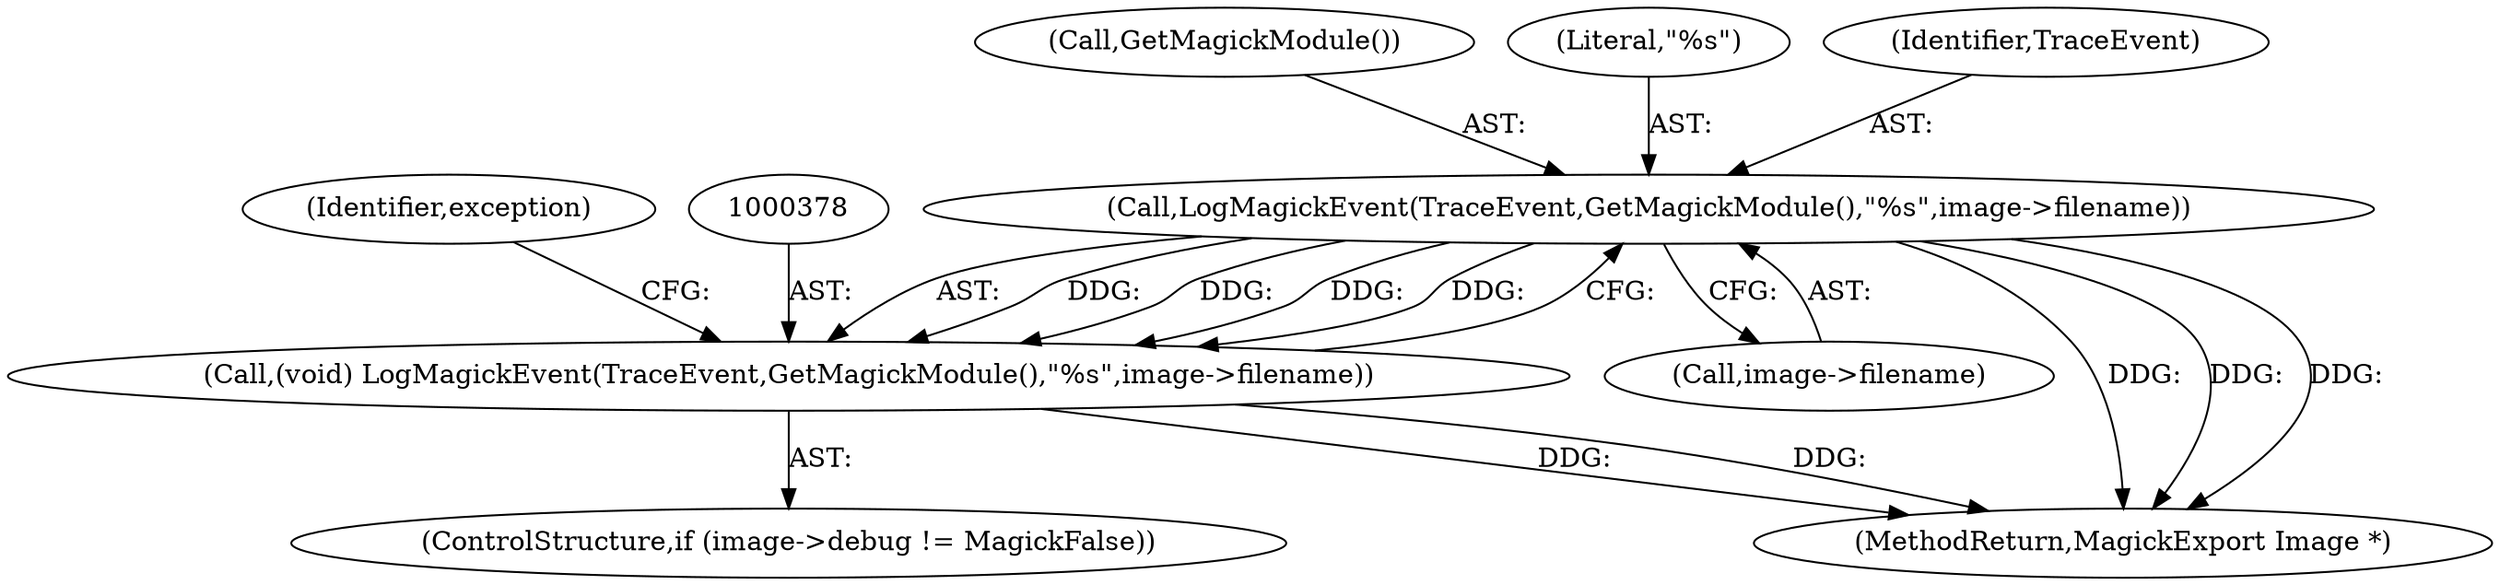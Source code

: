 digraph "0_ImageMagick_d4fc44b58a14f76b1ac997517d742ee12c9dc5d3@pointer" {
"1000379" [label="(Call,LogMagickEvent(TraceEvent,GetMagickModule(),\"%s\",image->filename))"];
"1000377" [label="(Call,(void) LogMagickEvent(TraceEvent,GetMagickModule(),\"%s\",image->filename))"];
"1000388" [label="(Identifier,exception)"];
"1000371" [label="(ControlStructure,if (image->debug != MagickFalse))"];
"1000381" [label="(Call,GetMagickModule())"];
"1000382" [label="(Literal,\"%s\")"];
"1000383" [label="(Call,image->filename)"];
"1000380" [label="(Identifier,TraceEvent)"];
"1000377" [label="(Call,(void) LogMagickEvent(TraceEvent,GetMagickModule(),\"%s\",image->filename))"];
"1000379" [label="(Call,LogMagickEvent(TraceEvent,GetMagickModule(),\"%s\",image->filename))"];
"1000815" [label="(MethodReturn,MagickExport Image *)"];
"1000379" -> "1000377"  [label="AST: "];
"1000379" -> "1000383"  [label="CFG: "];
"1000380" -> "1000379"  [label="AST: "];
"1000381" -> "1000379"  [label="AST: "];
"1000382" -> "1000379"  [label="AST: "];
"1000383" -> "1000379"  [label="AST: "];
"1000377" -> "1000379"  [label="CFG: "];
"1000379" -> "1000815"  [label="DDG: "];
"1000379" -> "1000815"  [label="DDG: "];
"1000379" -> "1000815"  [label="DDG: "];
"1000379" -> "1000377"  [label="DDG: "];
"1000379" -> "1000377"  [label="DDG: "];
"1000379" -> "1000377"  [label="DDG: "];
"1000379" -> "1000377"  [label="DDG: "];
"1000377" -> "1000371"  [label="AST: "];
"1000378" -> "1000377"  [label="AST: "];
"1000388" -> "1000377"  [label="CFG: "];
"1000377" -> "1000815"  [label="DDG: "];
"1000377" -> "1000815"  [label="DDG: "];
}
